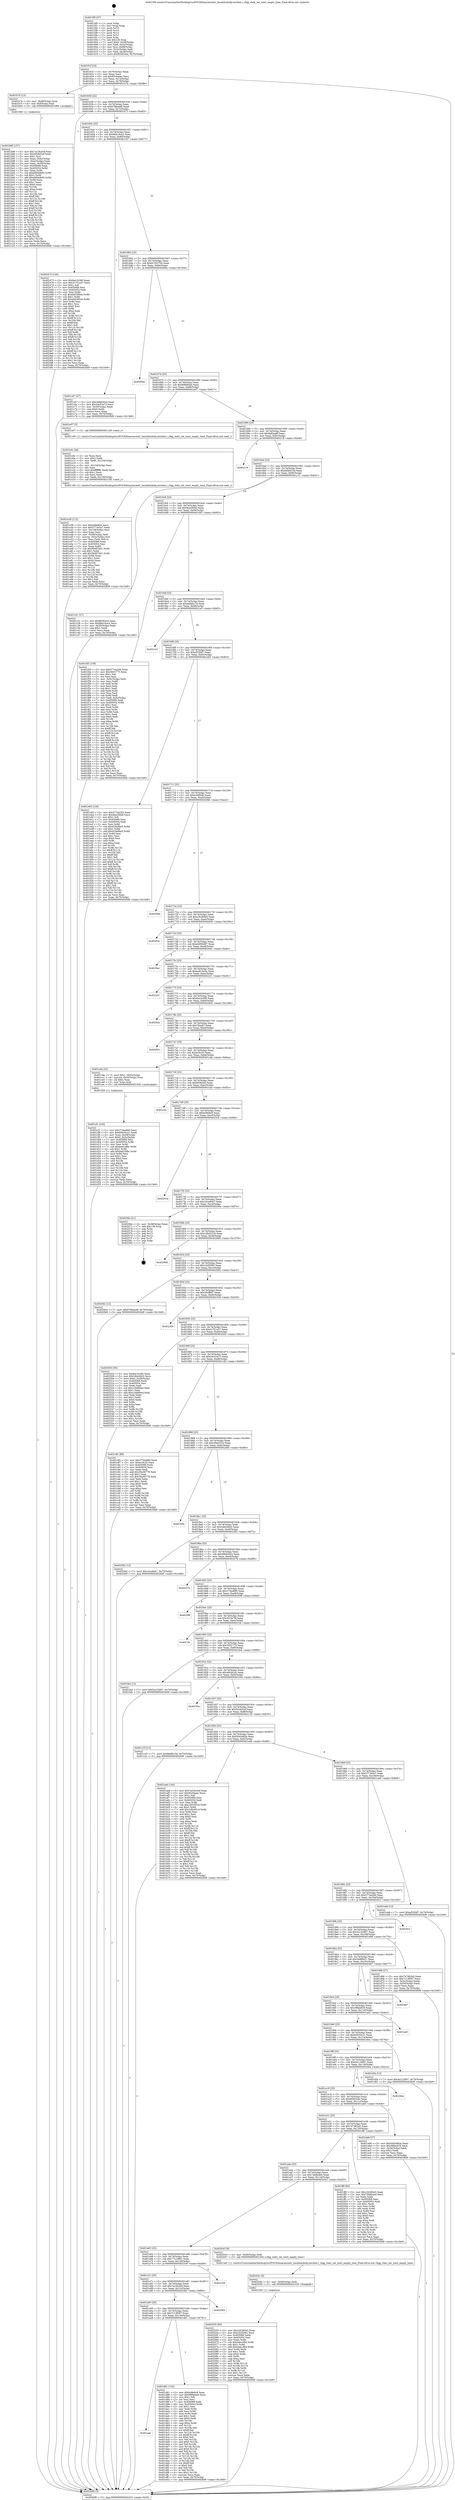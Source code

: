 digraph "0x4015f0" {
  label = "0x4015f0 (/mnt/c/Users/mathe/Desktop/tcc/POCII/binaries/extr_linuxblockcfq-iosched.c_cfqg_stats_set_start_empty_time_Final-ollvm.out::main(0))"
  labelloc = "t"
  node[shape=record]

  Entry [label="",width=0.3,height=0.3,shape=circle,fillcolor=black,style=filled]
  "0x40161f" [label="{
     0x40161f [23]\l
     | [instrs]\l
     &nbsp;&nbsp;0x40161f \<+3\>: mov -0x70(%rbp),%eax\l
     &nbsp;&nbsp;0x401622 \<+2\>: mov %eax,%ecx\l
     &nbsp;&nbsp;0x401624 \<+6\>: sub $0x83c0aeac,%ecx\l
     &nbsp;&nbsp;0x40162a \<+3\>: mov %eax,-0x74(%rbp)\l
     &nbsp;&nbsp;0x40162d \<+3\>: mov %ecx,-0x78(%rbp)\l
     &nbsp;&nbsp;0x401630 \<+6\>: je 0000000000401b7b \<main+0x58b\>\l
  }"]
  "0x401b7b" [label="{
     0x401b7b [13]\l
     | [instrs]\l
     &nbsp;&nbsp;0x401b7b \<+4\>: mov -0x48(%rbp),%rax\l
     &nbsp;&nbsp;0x401b7f \<+4\>: mov 0x8(%rax),%rdi\l
     &nbsp;&nbsp;0x401b83 \<+5\>: call 0000000000401060 \<atoi@plt\>\l
     | [calls]\l
     &nbsp;&nbsp;0x401060 \{1\} (unknown)\l
  }"]
  "0x401636" [label="{
     0x401636 [22]\l
     | [instrs]\l
     &nbsp;&nbsp;0x401636 \<+5\>: jmp 000000000040163b \<main+0x4b\>\l
     &nbsp;&nbsp;0x40163b \<+3\>: mov -0x74(%rbp),%eax\l
     &nbsp;&nbsp;0x40163e \<+5\>: sub $0x8786eed8,%eax\l
     &nbsp;&nbsp;0x401643 \<+3\>: mov %eax,-0x7c(%rbp)\l
     &nbsp;&nbsp;0x401646 \<+6\>: je 0000000000402473 \<main+0xe83\>\l
  }"]
  Exit [label="",width=0.3,height=0.3,shape=circle,fillcolor=black,style=filled,peripheries=2]
  "0x402473" [label="{
     0x402473 [144]\l
     | [instrs]\l
     &nbsp;&nbsp;0x402473 \<+5\>: mov $0xfae1b390,%eax\l
     &nbsp;&nbsp;0x402478 \<+5\>: mov $0x2c751a37,%ecx\l
     &nbsp;&nbsp;0x40247d \<+2\>: mov $0x1,%dl\l
     &nbsp;&nbsp;0x40247f \<+7\>: mov 0x405068,%esi\l
     &nbsp;&nbsp;0x402486 \<+7\>: mov 0x405054,%edi\l
     &nbsp;&nbsp;0x40248d \<+3\>: mov %esi,%r8d\l
     &nbsp;&nbsp;0x402490 \<+7\>: sub $0xd45360ce,%r8d\l
     &nbsp;&nbsp;0x402497 \<+4\>: sub $0x1,%r8d\l
     &nbsp;&nbsp;0x40249b \<+7\>: add $0xd45360ce,%r8d\l
     &nbsp;&nbsp;0x4024a2 \<+4\>: imul %r8d,%esi\l
     &nbsp;&nbsp;0x4024a6 \<+3\>: and $0x1,%esi\l
     &nbsp;&nbsp;0x4024a9 \<+3\>: cmp $0x0,%esi\l
     &nbsp;&nbsp;0x4024ac \<+4\>: sete %r9b\l
     &nbsp;&nbsp;0x4024b0 \<+3\>: cmp $0xa,%edi\l
     &nbsp;&nbsp;0x4024b3 \<+4\>: setl %r10b\l
     &nbsp;&nbsp;0x4024b7 \<+3\>: mov %r9b,%r11b\l
     &nbsp;&nbsp;0x4024ba \<+4\>: xor $0xff,%r11b\l
     &nbsp;&nbsp;0x4024be \<+3\>: mov %r10b,%bl\l
     &nbsp;&nbsp;0x4024c1 \<+3\>: xor $0xff,%bl\l
     &nbsp;&nbsp;0x4024c4 \<+3\>: xor $0x1,%dl\l
     &nbsp;&nbsp;0x4024c7 \<+3\>: mov %r11b,%r14b\l
     &nbsp;&nbsp;0x4024ca \<+4\>: and $0xff,%r14b\l
     &nbsp;&nbsp;0x4024ce \<+3\>: and %dl,%r9b\l
     &nbsp;&nbsp;0x4024d1 \<+3\>: mov %bl,%r15b\l
     &nbsp;&nbsp;0x4024d4 \<+4\>: and $0xff,%r15b\l
     &nbsp;&nbsp;0x4024d8 \<+3\>: and %dl,%r10b\l
     &nbsp;&nbsp;0x4024db \<+3\>: or %r9b,%r14b\l
     &nbsp;&nbsp;0x4024de \<+3\>: or %r10b,%r15b\l
     &nbsp;&nbsp;0x4024e1 \<+3\>: xor %r15b,%r14b\l
     &nbsp;&nbsp;0x4024e4 \<+3\>: or %bl,%r11b\l
     &nbsp;&nbsp;0x4024e7 \<+4\>: xor $0xff,%r11b\l
     &nbsp;&nbsp;0x4024eb \<+3\>: or $0x1,%dl\l
     &nbsp;&nbsp;0x4024ee \<+3\>: and %dl,%r11b\l
     &nbsp;&nbsp;0x4024f1 \<+3\>: or %r11b,%r14b\l
     &nbsp;&nbsp;0x4024f4 \<+4\>: test $0x1,%r14b\l
     &nbsp;&nbsp;0x4024f8 \<+3\>: cmovne %ecx,%eax\l
     &nbsp;&nbsp;0x4024fb \<+3\>: mov %eax,-0x70(%rbp)\l
     &nbsp;&nbsp;0x4024fe \<+5\>: jmp 00000000004026d9 \<main+0x10e9\>\l
  }"]
  "0x40164c" [label="{
     0x40164c [22]\l
     | [instrs]\l
     &nbsp;&nbsp;0x40164c \<+5\>: jmp 0000000000401651 \<main+0x61\>\l
     &nbsp;&nbsp;0x401651 \<+3\>: mov -0x74(%rbp),%eax\l
     &nbsp;&nbsp;0x401654 \<+5\>: sub $0x8bb16ca3,%eax\l
     &nbsp;&nbsp;0x401659 \<+3\>: mov %eax,-0x80(%rbp)\l
     &nbsp;&nbsp;0x40165c \<+6\>: je 0000000000401c67 \<main+0x677\>\l
  }"]
  "0x402055" [label="{
     0x402055 [93]\l
     | [instrs]\l
     &nbsp;&nbsp;0x402055 \<+5\>: mov $0xc2b360e5,%eax\l
     &nbsp;&nbsp;0x40205a \<+5\>: mov $0x1dcf2062,%ecx\l
     &nbsp;&nbsp;0x40205f \<+7\>: mov 0x405068,%edx\l
     &nbsp;&nbsp;0x402066 \<+7\>: mov 0x405054,%esi\l
     &nbsp;&nbsp;0x40206d \<+3\>: mov %edx,%r8d\l
     &nbsp;&nbsp;0x402070 \<+7\>: sub $0xb4eccf6d,%r8d\l
     &nbsp;&nbsp;0x402077 \<+4\>: sub $0x1,%r8d\l
     &nbsp;&nbsp;0x40207b \<+7\>: add $0xb4eccf6d,%r8d\l
     &nbsp;&nbsp;0x402082 \<+4\>: imul %r8d,%edx\l
     &nbsp;&nbsp;0x402086 \<+3\>: and $0x1,%edx\l
     &nbsp;&nbsp;0x402089 \<+3\>: cmp $0x0,%edx\l
     &nbsp;&nbsp;0x40208c \<+4\>: sete %r9b\l
     &nbsp;&nbsp;0x402090 \<+3\>: cmp $0xa,%esi\l
     &nbsp;&nbsp;0x402093 \<+4\>: setl %r10b\l
     &nbsp;&nbsp;0x402097 \<+3\>: mov %r9b,%r11b\l
     &nbsp;&nbsp;0x40209a \<+3\>: and %r10b,%r11b\l
     &nbsp;&nbsp;0x40209d \<+3\>: xor %r10b,%r9b\l
     &nbsp;&nbsp;0x4020a0 \<+3\>: or %r9b,%r11b\l
     &nbsp;&nbsp;0x4020a3 \<+4\>: test $0x1,%r11b\l
     &nbsp;&nbsp;0x4020a7 \<+3\>: cmovne %ecx,%eax\l
     &nbsp;&nbsp;0x4020aa \<+3\>: mov %eax,-0x70(%rbp)\l
     &nbsp;&nbsp;0x4020ad \<+5\>: jmp 00000000004026d9 \<main+0x10e9\>\l
  }"]
  "0x401c67" [label="{
     0x401c67 [27]\l
     | [instrs]\l
     &nbsp;&nbsp;0x401c67 \<+5\>: mov $0x368d3024,%eax\l
     &nbsp;&nbsp;0x401c6c \<+5\>: mov $0x2dc53a73,%ecx\l
     &nbsp;&nbsp;0x401c71 \<+3\>: mov -0x30(%rbp),%edx\l
     &nbsp;&nbsp;0x401c74 \<+3\>: cmp $0x0,%edx\l
     &nbsp;&nbsp;0x401c77 \<+3\>: cmove %ecx,%eax\l
     &nbsp;&nbsp;0x401c7a \<+3\>: mov %eax,-0x70(%rbp)\l
     &nbsp;&nbsp;0x401c7d \<+5\>: jmp 00000000004026d9 \<main+0x10e9\>\l
  }"]
  "0x401662" [label="{
     0x401662 [25]\l
     | [instrs]\l
     &nbsp;&nbsp;0x401662 \<+5\>: jmp 0000000000401667 \<main+0x77\>\l
     &nbsp;&nbsp;0x401667 \<+3\>: mov -0x74(%rbp),%eax\l
     &nbsp;&nbsp;0x40166a \<+5\>: sub $0x9135375d,%eax\l
     &nbsp;&nbsp;0x40166f \<+6\>: mov %eax,-0x84(%rbp)\l
     &nbsp;&nbsp;0x401675 \<+6\>: je 00000000004026ba \<main+0x10ca\>\l
  }"]
  "0x40204c" [label="{
     0x40204c [9]\l
     | [instrs]\l
     &nbsp;&nbsp;0x40204c \<+4\>: mov -0x58(%rbp),%rdi\l
     &nbsp;&nbsp;0x402050 \<+5\>: call 0000000000401030 \<free@plt\>\l
     | [calls]\l
     &nbsp;&nbsp;0x401030 \{1\} (unknown)\l
  }"]
  "0x4026ba" [label="{
     0x4026ba\l
  }", style=dashed]
  "0x40167b" [label="{
     0x40167b [25]\l
     | [instrs]\l
     &nbsp;&nbsp;0x40167b \<+5\>: jmp 0000000000401680 \<main+0x90\>\l
     &nbsp;&nbsp;0x401680 \<+3\>: mov -0x74(%rbp),%eax\l
     &nbsp;&nbsp;0x401683 \<+5\>: sub $0x99fb84a0,%eax\l
     &nbsp;&nbsp;0x401688 \<+6\>: mov %eax,-0x88(%rbp)\l
     &nbsp;&nbsp;0x40168e \<+6\>: je 0000000000401e07 \<main+0x817\>\l
  }"]
  "0x401e38" [label="{
     0x401e38 [113]\l
     | [instrs]\l
     &nbsp;&nbsp;0x401e38 \<+5\>: mov $0xb48e9c9,%ecx\l
     &nbsp;&nbsp;0x401e3d \<+5\>: mov $0x5773e5a7,%edx\l
     &nbsp;&nbsp;0x401e42 \<+6\>: mov -0x138(%rbp),%esi\l
     &nbsp;&nbsp;0x401e48 \<+3\>: imul %eax,%esi\l
     &nbsp;&nbsp;0x401e4b \<+4\>: mov -0x58(%rbp),%rdi\l
     &nbsp;&nbsp;0x401e4f \<+4\>: movslq -0x5c(%rbp),%r8\l
     &nbsp;&nbsp;0x401e53 \<+4\>: mov %esi,(%rdi,%r8,4)\l
     &nbsp;&nbsp;0x401e57 \<+7\>: mov 0x405068,%eax\l
     &nbsp;&nbsp;0x401e5e \<+7\>: mov 0x405054,%esi\l
     &nbsp;&nbsp;0x401e65 \<+3\>: mov %eax,%r9d\l
     &nbsp;&nbsp;0x401e68 \<+7\>: sub $0x58497401,%r9d\l
     &nbsp;&nbsp;0x401e6f \<+4\>: sub $0x1,%r9d\l
     &nbsp;&nbsp;0x401e73 \<+7\>: add $0x58497401,%r9d\l
     &nbsp;&nbsp;0x401e7a \<+4\>: imul %r9d,%eax\l
     &nbsp;&nbsp;0x401e7e \<+3\>: and $0x1,%eax\l
     &nbsp;&nbsp;0x401e81 \<+3\>: cmp $0x0,%eax\l
     &nbsp;&nbsp;0x401e84 \<+4\>: sete %r10b\l
     &nbsp;&nbsp;0x401e88 \<+3\>: cmp $0xa,%esi\l
     &nbsp;&nbsp;0x401e8b \<+4\>: setl %r11b\l
     &nbsp;&nbsp;0x401e8f \<+3\>: mov %r10b,%bl\l
     &nbsp;&nbsp;0x401e92 \<+3\>: and %r11b,%bl\l
     &nbsp;&nbsp;0x401e95 \<+3\>: xor %r11b,%r10b\l
     &nbsp;&nbsp;0x401e98 \<+3\>: or %r10b,%bl\l
     &nbsp;&nbsp;0x401e9b \<+3\>: test $0x1,%bl\l
     &nbsp;&nbsp;0x401e9e \<+3\>: cmovne %edx,%ecx\l
     &nbsp;&nbsp;0x401ea1 \<+3\>: mov %ecx,-0x70(%rbp)\l
     &nbsp;&nbsp;0x401ea4 \<+5\>: jmp 00000000004026d9 \<main+0x10e9\>\l
  }"]
  "0x401e07" [label="{
     0x401e07 [5]\l
     | [instrs]\l
     &nbsp;&nbsp;0x401e07 \<+5\>: call 0000000000401160 \<next_i\>\l
     | [calls]\l
     &nbsp;&nbsp;0x401160 \{1\} (/mnt/c/Users/mathe/Desktop/tcc/POCII/binaries/extr_linuxblockcfq-iosched.c_cfqg_stats_set_start_empty_time_Final-ollvm.out::next_i)\l
  }"]
  "0x401694" [label="{
     0x401694 [25]\l
     | [instrs]\l
     &nbsp;&nbsp;0x401694 \<+5\>: jmp 0000000000401699 \<main+0xa9\>\l
     &nbsp;&nbsp;0x401699 \<+3\>: mov -0x74(%rbp),%eax\l
     &nbsp;&nbsp;0x40169c \<+5\>: sub $0x9af0aa8f,%eax\l
     &nbsp;&nbsp;0x4016a1 \<+6\>: mov %eax,-0x8c(%rbp)\l
     &nbsp;&nbsp;0x4016a7 \<+6\>: je 000000000040213f \<main+0xb4f\>\l
  }"]
  "0x401e0c" [label="{
     0x401e0c [44]\l
     | [instrs]\l
     &nbsp;&nbsp;0x401e0c \<+2\>: xor %ecx,%ecx\l
     &nbsp;&nbsp;0x401e0e \<+5\>: mov $0x2,%edx\l
     &nbsp;&nbsp;0x401e13 \<+6\>: mov %edx,-0x134(%rbp)\l
     &nbsp;&nbsp;0x401e19 \<+1\>: cltd\l
     &nbsp;&nbsp;0x401e1a \<+6\>: mov -0x134(%rbp),%esi\l
     &nbsp;&nbsp;0x401e20 \<+2\>: idiv %esi\l
     &nbsp;&nbsp;0x401e22 \<+6\>: imul $0xfffffffe,%edx,%edx\l
     &nbsp;&nbsp;0x401e28 \<+3\>: sub $0x1,%ecx\l
     &nbsp;&nbsp;0x401e2b \<+2\>: sub %ecx,%edx\l
     &nbsp;&nbsp;0x401e2d \<+6\>: mov %edx,-0x138(%rbp)\l
     &nbsp;&nbsp;0x401e33 \<+5\>: call 0000000000401160 \<next_i\>\l
     | [calls]\l
     &nbsp;&nbsp;0x401160 \{1\} (/mnt/c/Users/mathe/Desktop/tcc/POCII/binaries/extr_linuxblockcfq-iosched.c_cfqg_stats_set_start_empty_time_Final-ollvm.out::next_i)\l
  }"]
  "0x40213f" [label="{
     0x40213f\l
  }", style=dashed]
  "0x4016ad" [label="{
     0x4016ad [25]\l
     | [instrs]\l
     &nbsp;&nbsp;0x4016ad \<+5\>: jmp 00000000004016b2 \<main+0xc2\>\l
     &nbsp;&nbsp;0x4016b2 \<+3\>: mov -0x74(%rbp),%eax\l
     &nbsp;&nbsp;0x4016b5 \<+5\>: sub $0x9d4f410d,%eax\l
     &nbsp;&nbsp;0x4016ba \<+6\>: mov %eax,-0x90(%rbp)\l
     &nbsp;&nbsp;0x4016c0 \<+6\>: je 0000000000401c31 \<main+0x641\>\l
  }"]
  "0x401aae" [label="{
     0x401aae\l
  }", style=dashed]
  "0x401c31" [label="{
     0x401c31 [27]\l
     | [instrs]\l
     &nbsp;&nbsp;0x401c31 \<+5\>: mov $0x80363cb,%eax\l
     &nbsp;&nbsp;0x401c36 \<+5\>: mov $0x8bb16ca3,%ecx\l
     &nbsp;&nbsp;0x401c3b \<+3\>: mov -0x30(%rbp),%edx\l
     &nbsp;&nbsp;0x401c3e \<+3\>: cmp $0x1,%edx\l
     &nbsp;&nbsp;0x401c41 \<+3\>: cmovl %ecx,%eax\l
     &nbsp;&nbsp;0x401c44 \<+3\>: mov %eax,-0x70(%rbp)\l
     &nbsp;&nbsp;0x401c47 \<+5\>: jmp 00000000004026d9 \<main+0x10e9\>\l
  }"]
  "0x4016c6" [label="{
     0x4016c6 [25]\l
     | [instrs]\l
     &nbsp;&nbsp;0x4016c6 \<+5\>: jmp 00000000004016cb \<main+0xdb\>\l
     &nbsp;&nbsp;0x4016cb \<+3\>: mov -0x74(%rbp),%eax\l
     &nbsp;&nbsp;0x4016ce \<+5\>: sub $0x9eac00dd,%eax\l
     &nbsp;&nbsp;0x4016d3 \<+6\>: mov %eax,-0x94(%rbp)\l
     &nbsp;&nbsp;0x4016d9 \<+6\>: je 0000000000401f45 \<main+0x955\>\l
  }"]
  "0x401d81" [label="{
     0x401d81 [134]\l
     | [instrs]\l
     &nbsp;&nbsp;0x401d81 \<+5\>: mov $0xb48e9c9,%eax\l
     &nbsp;&nbsp;0x401d86 \<+5\>: mov $0x99fb84a0,%ecx\l
     &nbsp;&nbsp;0x401d8b \<+2\>: mov $0x1,%dl\l
     &nbsp;&nbsp;0x401d8d \<+2\>: xor %esi,%esi\l
     &nbsp;&nbsp;0x401d8f \<+7\>: mov 0x405068,%edi\l
     &nbsp;&nbsp;0x401d96 \<+8\>: mov 0x405054,%r8d\l
     &nbsp;&nbsp;0x401d9e \<+3\>: sub $0x1,%esi\l
     &nbsp;&nbsp;0x401da1 \<+3\>: mov %edi,%r9d\l
     &nbsp;&nbsp;0x401da4 \<+3\>: add %esi,%r9d\l
     &nbsp;&nbsp;0x401da7 \<+4\>: imul %r9d,%edi\l
     &nbsp;&nbsp;0x401dab \<+3\>: and $0x1,%edi\l
     &nbsp;&nbsp;0x401dae \<+3\>: cmp $0x0,%edi\l
     &nbsp;&nbsp;0x401db1 \<+4\>: sete %r10b\l
     &nbsp;&nbsp;0x401db5 \<+4\>: cmp $0xa,%r8d\l
     &nbsp;&nbsp;0x401db9 \<+4\>: setl %r11b\l
     &nbsp;&nbsp;0x401dbd \<+3\>: mov %r10b,%bl\l
     &nbsp;&nbsp;0x401dc0 \<+3\>: xor $0xff,%bl\l
     &nbsp;&nbsp;0x401dc3 \<+3\>: mov %r11b,%r14b\l
     &nbsp;&nbsp;0x401dc6 \<+4\>: xor $0xff,%r14b\l
     &nbsp;&nbsp;0x401dca \<+3\>: xor $0x0,%dl\l
     &nbsp;&nbsp;0x401dcd \<+3\>: mov %bl,%r15b\l
     &nbsp;&nbsp;0x401dd0 \<+4\>: and $0x0,%r15b\l
     &nbsp;&nbsp;0x401dd4 \<+3\>: and %dl,%r10b\l
     &nbsp;&nbsp;0x401dd7 \<+3\>: mov %r14b,%r12b\l
     &nbsp;&nbsp;0x401dda \<+4\>: and $0x0,%r12b\l
     &nbsp;&nbsp;0x401dde \<+3\>: and %dl,%r11b\l
     &nbsp;&nbsp;0x401de1 \<+3\>: or %r10b,%r15b\l
     &nbsp;&nbsp;0x401de4 \<+3\>: or %r11b,%r12b\l
     &nbsp;&nbsp;0x401de7 \<+3\>: xor %r12b,%r15b\l
     &nbsp;&nbsp;0x401dea \<+3\>: or %r14b,%bl\l
     &nbsp;&nbsp;0x401ded \<+3\>: xor $0xff,%bl\l
     &nbsp;&nbsp;0x401df0 \<+3\>: or $0x0,%dl\l
     &nbsp;&nbsp;0x401df3 \<+2\>: and %dl,%bl\l
     &nbsp;&nbsp;0x401df5 \<+3\>: or %bl,%r15b\l
     &nbsp;&nbsp;0x401df8 \<+4\>: test $0x1,%r15b\l
     &nbsp;&nbsp;0x401dfc \<+3\>: cmovne %ecx,%eax\l
     &nbsp;&nbsp;0x401dff \<+3\>: mov %eax,-0x70(%rbp)\l
     &nbsp;&nbsp;0x401e02 \<+5\>: jmp 00000000004026d9 \<main+0x10e9\>\l
  }"]
  "0x401f45" [label="{
     0x401f45 [159]\l
     | [instrs]\l
     &nbsp;&nbsp;0x401f45 \<+5\>: mov $0x577ea2d4,%eax\l
     &nbsp;&nbsp;0x401f4a \<+5\>: mov $0x3f2f1775,%ecx\l
     &nbsp;&nbsp;0x401f4f \<+2\>: mov $0x1,%dl\l
     &nbsp;&nbsp;0x401f51 \<+2\>: xor %esi,%esi\l
     &nbsp;&nbsp;0x401f53 \<+3\>: mov -0x5c(%rbp),%edi\l
     &nbsp;&nbsp;0x401f56 \<+3\>: mov %esi,%r8d\l
     &nbsp;&nbsp;0x401f59 \<+3\>: sub %edi,%r8d\l
     &nbsp;&nbsp;0x401f5c \<+2\>: mov %esi,%edi\l
     &nbsp;&nbsp;0x401f5e \<+3\>: sub $0x1,%edi\l
     &nbsp;&nbsp;0x401f61 \<+3\>: add %edi,%r8d\l
     &nbsp;&nbsp;0x401f64 \<+2\>: mov %esi,%edi\l
     &nbsp;&nbsp;0x401f66 \<+3\>: sub %r8d,%edi\l
     &nbsp;&nbsp;0x401f69 \<+3\>: mov %edi,-0x5c(%rbp)\l
     &nbsp;&nbsp;0x401f6c \<+7\>: mov 0x405068,%edi\l
     &nbsp;&nbsp;0x401f73 \<+8\>: mov 0x405054,%r8d\l
     &nbsp;&nbsp;0x401f7b \<+3\>: sub $0x1,%esi\l
     &nbsp;&nbsp;0x401f7e \<+3\>: mov %edi,%r9d\l
     &nbsp;&nbsp;0x401f81 \<+3\>: add %esi,%r9d\l
     &nbsp;&nbsp;0x401f84 \<+4\>: imul %r9d,%edi\l
     &nbsp;&nbsp;0x401f88 \<+3\>: and $0x1,%edi\l
     &nbsp;&nbsp;0x401f8b \<+3\>: cmp $0x0,%edi\l
     &nbsp;&nbsp;0x401f8e \<+4\>: sete %r10b\l
     &nbsp;&nbsp;0x401f92 \<+4\>: cmp $0xa,%r8d\l
     &nbsp;&nbsp;0x401f96 \<+4\>: setl %r11b\l
     &nbsp;&nbsp;0x401f9a \<+3\>: mov %r10b,%bl\l
     &nbsp;&nbsp;0x401f9d \<+3\>: xor $0xff,%bl\l
     &nbsp;&nbsp;0x401fa0 \<+3\>: mov %r11b,%r14b\l
     &nbsp;&nbsp;0x401fa3 \<+4\>: xor $0xff,%r14b\l
     &nbsp;&nbsp;0x401fa7 \<+3\>: xor $0x1,%dl\l
     &nbsp;&nbsp;0x401faa \<+3\>: mov %bl,%r15b\l
     &nbsp;&nbsp;0x401fad \<+4\>: and $0xff,%r15b\l
     &nbsp;&nbsp;0x401fb1 \<+3\>: and %dl,%r10b\l
     &nbsp;&nbsp;0x401fb4 \<+3\>: mov %r14b,%r12b\l
     &nbsp;&nbsp;0x401fb7 \<+4\>: and $0xff,%r12b\l
     &nbsp;&nbsp;0x401fbb \<+3\>: and %dl,%r11b\l
     &nbsp;&nbsp;0x401fbe \<+3\>: or %r10b,%r15b\l
     &nbsp;&nbsp;0x401fc1 \<+3\>: or %r11b,%r12b\l
     &nbsp;&nbsp;0x401fc4 \<+3\>: xor %r12b,%r15b\l
     &nbsp;&nbsp;0x401fc7 \<+3\>: or %r14b,%bl\l
     &nbsp;&nbsp;0x401fca \<+3\>: xor $0xff,%bl\l
     &nbsp;&nbsp;0x401fcd \<+3\>: or $0x1,%dl\l
     &nbsp;&nbsp;0x401fd0 \<+2\>: and %dl,%bl\l
     &nbsp;&nbsp;0x401fd2 \<+3\>: or %bl,%r15b\l
     &nbsp;&nbsp;0x401fd5 \<+4\>: test $0x1,%r15b\l
     &nbsp;&nbsp;0x401fd9 \<+3\>: cmovne %ecx,%eax\l
     &nbsp;&nbsp;0x401fdc \<+3\>: mov %eax,-0x70(%rbp)\l
     &nbsp;&nbsp;0x401fdf \<+5\>: jmp 00000000004026d9 \<main+0x10e9\>\l
  }"]
  "0x4016df" [label="{
     0x4016df [25]\l
     | [instrs]\l
     &nbsp;&nbsp;0x4016df \<+5\>: jmp 00000000004016e4 \<main+0xf4\>\l
     &nbsp;&nbsp;0x4016e4 \<+3\>: mov -0x74(%rbp),%eax\l
     &nbsp;&nbsp;0x4016e7 \<+5\>: sub $0xaebbbc70,%eax\l
     &nbsp;&nbsp;0x4016ec \<+6\>: mov %eax,-0x98(%rbp)\l
     &nbsp;&nbsp;0x4016f2 \<+6\>: je 00000000004021e3 \<main+0xbf3\>\l
  }"]
  "0x401a95" [label="{
     0x401a95 [25]\l
     | [instrs]\l
     &nbsp;&nbsp;0x401a95 \<+5\>: jmp 0000000000401a9a \<main+0x4aa\>\l
     &nbsp;&nbsp;0x401a9a \<+3\>: mov -0x74(%rbp),%eax\l
     &nbsp;&nbsp;0x401a9d \<+5\>: sub $0x7c13f567,%eax\l
     &nbsp;&nbsp;0x401aa2 \<+6\>: mov %eax,-0x130(%rbp)\l
     &nbsp;&nbsp;0x401aa8 \<+6\>: je 0000000000401d81 \<main+0x791\>\l
  }"]
  "0x4021e3" [label="{
     0x4021e3\l
  }", style=dashed]
  "0x4016f8" [label="{
     0x4016f8 [25]\l
     | [instrs]\l
     &nbsp;&nbsp;0x4016f8 \<+5\>: jmp 00000000004016fd \<main+0x10d\>\l
     &nbsp;&nbsp;0x4016fd \<+3\>: mov -0x74(%rbp),%eax\l
     &nbsp;&nbsp;0x401700 \<+5\>: sub $0xaf35f4f7,%eax\l
     &nbsp;&nbsp;0x401705 \<+6\>: mov %eax,-0x9c(%rbp)\l
     &nbsp;&nbsp;0x40170b \<+6\>: je 0000000000401eb5 \<main+0x8c5\>\l
  }"]
  "0x402583" [label="{
     0x402583\l
  }", style=dashed]
  "0x401eb5" [label="{
     0x401eb5 [144]\l
     | [instrs]\l
     &nbsp;&nbsp;0x401eb5 \<+5\>: mov $0x577ea2d4,%eax\l
     &nbsp;&nbsp;0x401eba \<+5\>: mov $0x9eac00dd,%ecx\l
     &nbsp;&nbsp;0x401ebf \<+2\>: mov $0x1,%dl\l
     &nbsp;&nbsp;0x401ec1 \<+7\>: mov 0x405068,%esi\l
     &nbsp;&nbsp;0x401ec8 \<+7\>: mov 0x405054,%edi\l
     &nbsp;&nbsp;0x401ecf \<+3\>: mov %esi,%r8d\l
     &nbsp;&nbsp;0x401ed2 \<+7\>: sub $0x418e9be5,%r8d\l
     &nbsp;&nbsp;0x401ed9 \<+4\>: sub $0x1,%r8d\l
     &nbsp;&nbsp;0x401edd \<+7\>: add $0x418e9be5,%r8d\l
     &nbsp;&nbsp;0x401ee4 \<+4\>: imul %r8d,%esi\l
     &nbsp;&nbsp;0x401ee8 \<+3\>: and $0x1,%esi\l
     &nbsp;&nbsp;0x401eeb \<+3\>: cmp $0x0,%esi\l
     &nbsp;&nbsp;0x401eee \<+4\>: sete %r9b\l
     &nbsp;&nbsp;0x401ef2 \<+3\>: cmp $0xa,%edi\l
     &nbsp;&nbsp;0x401ef5 \<+4\>: setl %r10b\l
     &nbsp;&nbsp;0x401ef9 \<+3\>: mov %r9b,%r11b\l
     &nbsp;&nbsp;0x401efc \<+4\>: xor $0xff,%r11b\l
     &nbsp;&nbsp;0x401f00 \<+3\>: mov %r10b,%bl\l
     &nbsp;&nbsp;0x401f03 \<+3\>: xor $0xff,%bl\l
     &nbsp;&nbsp;0x401f06 \<+3\>: xor $0x1,%dl\l
     &nbsp;&nbsp;0x401f09 \<+3\>: mov %r11b,%r14b\l
     &nbsp;&nbsp;0x401f0c \<+4\>: and $0xff,%r14b\l
     &nbsp;&nbsp;0x401f10 \<+3\>: and %dl,%r9b\l
     &nbsp;&nbsp;0x401f13 \<+3\>: mov %bl,%r15b\l
     &nbsp;&nbsp;0x401f16 \<+4\>: and $0xff,%r15b\l
     &nbsp;&nbsp;0x401f1a \<+3\>: and %dl,%r10b\l
     &nbsp;&nbsp;0x401f1d \<+3\>: or %r9b,%r14b\l
     &nbsp;&nbsp;0x401f20 \<+3\>: or %r10b,%r15b\l
     &nbsp;&nbsp;0x401f23 \<+3\>: xor %r15b,%r14b\l
     &nbsp;&nbsp;0x401f26 \<+3\>: or %bl,%r11b\l
     &nbsp;&nbsp;0x401f29 \<+4\>: xor $0xff,%r11b\l
     &nbsp;&nbsp;0x401f2d \<+3\>: or $0x1,%dl\l
     &nbsp;&nbsp;0x401f30 \<+3\>: and %dl,%r11b\l
     &nbsp;&nbsp;0x401f33 \<+3\>: or %r11b,%r14b\l
     &nbsp;&nbsp;0x401f36 \<+4\>: test $0x1,%r14b\l
     &nbsp;&nbsp;0x401f3a \<+3\>: cmovne %ecx,%eax\l
     &nbsp;&nbsp;0x401f3d \<+3\>: mov %eax,-0x70(%rbp)\l
     &nbsp;&nbsp;0x401f40 \<+5\>: jmp 00000000004026d9 \<main+0x10e9\>\l
  }"]
  "0x401711" [label="{
     0x401711 [25]\l
     | [instrs]\l
     &nbsp;&nbsp;0x401711 \<+5\>: jmp 0000000000401716 \<main+0x126\>\l
     &nbsp;&nbsp;0x401716 \<+3\>: mov -0x74(%rbp),%eax\l
     &nbsp;&nbsp;0x401719 \<+5\>: sub $0xbcfdf546,%eax\l
     &nbsp;&nbsp;0x40171e \<+6\>: mov %eax,-0xa0(%rbp)\l
     &nbsp;&nbsp;0x401724 \<+6\>: je 00000000004020be \<main+0xace\>\l
  }"]
  "0x401a7c" [label="{
     0x401a7c [25]\l
     | [instrs]\l
     &nbsp;&nbsp;0x401a7c \<+5\>: jmp 0000000000401a81 \<main+0x491\>\l
     &nbsp;&nbsp;0x401a81 \<+3\>: mov -0x74(%rbp),%eax\l
     &nbsp;&nbsp;0x401a84 \<+5\>: sub $0x7a23b20d,%eax\l
     &nbsp;&nbsp;0x401a89 \<+6\>: mov %eax,-0x12c(%rbp)\l
     &nbsp;&nbsp;0x401a8f \<+6\>: je 0000000000402583 \<main+0xf93\>\l
  }"]
  "0x4020be" [label="{
     0x4020be\l
  }", style=dashed]
  "0x40172a" [label="{
     0x40172a [25]\l
     | [instrs]\l
     &nbsp;&nbsp;0x40172a \<+5\>: jmp 000000000040172f \<main+0x13f\>\l
     &nbsp;&nbsp;0x40172f \<+3\>: mov -0x74(%rbp),%eax\l
     &nbsp;&nbsp;0x401732 \<+5\>: sub $0xc2b360e5,%eax\l
     &nbsp;&nbsp;0x401737 \<+6\>: mov %eax,-0xa4(%rbp)\l
     &nbsp;&nbsp;0x40173d \<+6\>: je 000000000040263e \<main+0x104e\>\l
  }"]
  "0x402339" [label="{
     0x402339\l
  }", style=dashed]
  "0x40263e" [label="{
     0x40263e\l
  }", style=dashed]
  "0x401743" [label="{
     0x401743 [25]\l
     | [instrs]\l
     &nbsp;&nbsp;0x401743 \<+5\>: jmp 0000000000401748 \<main+0x158\>\l
     &nbsp;&nbsp;0x401748 \<+3\>: mov -0x74(%rbp),%eax\l
     &nbsp;&nbsp;0x40174b \<+5\>: sub $0xeb094d97,%eax\l
     &nbsp;&nbsp;0x401750 \<+6\>: mov %eax,-0xa8(%rbp)\l
     &nbsp;&nbsp;0x401756 \<+6\>: je 00000000004020ec \<main+0xafc\>\l
  }"]
  "0x401a63" [label="{
     0x401a63 [25]\l
     | [instrs]\l
     &nbsp;&nbsp;0x401a63 \<+5\>: jmp 0000000000401a68 \<main+0x478\>\l
     &nbsp;&nbsp;0x401a68 \<+3\>: mov -0x74(%rbp),%eax\l
     &nbsp;&nbsp;0x401a6b \<+5\>: sub $0x771c5891,%eax\l
     &nbsp;&nbsp;0x401a70 \<+6\>: mov %eax,-0x128(%rbp)\l
     &nbsp;&nbsp;0x401a76 \<+6\>: je 0000000000402339 \<main+0xd49\>\l
  }"]
  "0x4020ec" [label="{
     0x4020ec\l
  }", style=dashed]
  "0x40175c" [label="{
     0x40175c [25]\l
     | [instrs]\l
     &nbsp;&nbsp;0x40175c \<+5\>: jmp 0000000000401761 \<main+0x171\>\l
     &nbsp;&nbsp;0x401761 \<+3\>: mov -0x74(%rbp),%eax\l
     &nbsp;&nbsp;0x401764 \<+5\>: sub $0xee814a3a,%eax\l
     &nbsp;&nbsp;0x401769 \<+6\>: mov %eax,-0xac(%rbp)\l
     &nbsp;&nbsp;0x40176f \<+6\>: je 0000000000402251 \<main+0xc61\>\l
  }"]
  "0x402043" [label="{
     0x402043 [9]\l
     | [instrs]\l
     &nbsp;&nbsp;0x402043 \<+4\>: mov -0x58(%rbp),%rdi\l
     &nbsp;&nbsp;0x402047 \<+5\>: call 00000000004015e0 \<cfqg_stats_set_start_empty_time\>\l
     | [calls]\l
     &nbsp;&nbsp;0x4015e0 \{1\} (/mnt/c/Users/mathe/Desktop/tcc/POCII/binaries/extr_linuxblockcfq-iosched.c_cfqg_stats_set_start_empty_time_Final-ollvm.out::cfqg_stats_set_start_empty_time)\l
  }"]
  "0x402251" [label="{
     0x402251\l
  }", style=dashed]
  "0x401775" [label="{
     0x401775 [25]\l
     | [instrs]\l
     &nbsp;&nbsp;0x401775 \<+5\>: jmp 000000000040177a \<main+0x18a\>\l
     &nbsp;&nbsp;0x40177a \<+3\>: mov -0x74(%rbp),%eax\l
     &nbsp;&nbsp;0x40177d \<+5\>: sub $0xfae1b390,%eax\l
     &nbsp;&nbsp;0x401782 \<+6\>: mov %eax,-0xb0(%rbp)\l
     &nbsp;&nbsp;0x401788 \<+6\>: je 00000000004026cb \<main+0x10db\>\l
  }"]
  "0x401a4a" [label="{
     0x401a4a [25]\l
     | [instrs]\l
     &nbsp;&nbsp;0x401a4a \<+5\>: jmp 0000000000401a4f \<main+0x45f\>\l
     &nbsp;&nbsp;0x401a4f \<+3\>: mov -0x74(%rbp),%eax\l
     &nbsp;&nbsp;0x401a52 \<+5\>: sub $0x74b8b4e0,%eax\l
     &nbsp;&nbsp;0x401a57 \<+6\>: mov %eax,-0x124(%rbp)\l
     &nbsp;&nbsp;0x401a5d \<+6\>: je 0000000000402043 \<main+0xa53\>\l
  }"]
  "0x4026cb" [label="{
     0x4026cb\l
  }", style=dashed]
  "0x40178e" [label="{
     0x40178e [25]\l
     | [instrs]\l
     &nbsp;&nbsp;0x40178e \<+5\>: jmp 0000000000401793 \<main+0x1a3\>\l
     &nbsp;&nbsp;0x401793 \<+3\>: mov -0x74(%rbp),%eax\l
     &nbsp;&nbsp;0x401796 \<+5\>: sub $0x78aa87,%eax\l
     &nbsp;&nbsp;0x40179b \<+6\>: mov %eax,-0xb4(%rbp)\l
     &nbsp;&nbsp;0x4017a1 \<+6\>: je 000000000040265c \<main+0x106c\>\l
  }"]
  "0x401ff0" [label="{
     0x401ff0 [83]\l
     | [instrs]\l
     &nbsp;&nbsp;0x401ff0 \<+5\>: mov $0xc2b360e5,%eax\l
     &nbsp;&nbsp;0x401ff5 \<+5\>: mov $0x74b8b4e0,%ecx\l
     &nbsp;&nbsp;0x401ffa \<+2\>: xor %edx,%edx\l
     &nbsp;&nbsp;0x401ffc \<+7\>: mov 0x405068,%esi\l
     &nbsp;&nbsp;0x402003 \<+7\>: mov 0x405054,%edi\l
     &nbsp;&nbsp;0x40200a \<+3\>: sub $0x1,%edx\l
     &nbsp;&nbsp;0x40200d \<+3\>: mov %esi,%r8d\l
     &nbsp;&nbsp;0x402010 \<+3\>: add %edx,%r8d\l
     &nbsp;&nbsp;0x402013 \<+4\>: imul %r8d,%esi\l
     &nbsp;&nbsp;0x402017 \<+3\>: and $0x1,%esi\l
     &nbsp;&nbsp;0x40201a \<+3\>: cmp $0x0,%esi\l
     &nbsp;&nbsp;0x40201d \<+4\>: sete %r9b\l
     &nbsp;&nbsp;0x402021 \<+3\>: cmp $0xa,%edi\l
     &nbsp;&nbsp;0x402024 \<+4\>: setl %r10b\l
     &nbsp;&nbsp;0x402028 \<+3\>: mov %r9b,%r11b\l
     &nbsp;&nbsp;0x40202b \<+3\>: and %r10b,%r11b\l
     &nbsp;&nbsp;0x40202e \<+3\>: xor %r10b,%r9b\l
     &nbsp;&nbsp;0x402031 \<+3\>: or %r9b,%r11b\l
     &nbsp;&nbsp;0x402034 \<+4\>: test $0x1,%r11b\l
     &nbsp;&nbsp;0x402038 \<+3\>: cmovne %ecx,%eax\l
     &nbsp;&nbsp;0x40203b \<+3\>: mov %eax,-0x70(%rbp)\l
     &nbsp;&nbsp;0x40203e \<+5\>: jmp 00000000004026d9 \<main+0x10e9\>\l
  }"]
  "0x40265c" [label="{
     0x40265c\l
  }", style=dashed]
  "0x4017a7" [label="{
     0x4017a7 [25]\l
     | [instrs]\l
     &nbsp;&nbsp;0x4017a7 \<+5\>: jmp 00000000004017ac \<main+0x1bc\>\l
     &nbsp;&nbsp;0x4017ac \<+3\>: mov -0x74(%rbp),%eax\l
     &nbsp;&nbsp;0x4017af \<+5\>: sub $0xe19c25,%eax\l
     &nbsp;&nbsp;0x4017b4 \<+6\>: mov %eax,-0xb8(%rbp)\l
     &nbsp;&nbsp;0x4017ba \<+6\>: je 0000000000401cda \<main+0x6ea\>\l
  }"]
  "0x401cf1" [label="{
     0x401cf1 [105]\l
     | [instrs]\l
     &nbsp;&nbsp;0x401cf1 \<+5\>: mov $0x373ee890,%ecx\l
     &nbsp;&nbsp;0x401cf6 \<+5\>: mov $0x60035c21,%edx\l
     &nbsp;&nbsp;0x401cfb \<+4\>: mov %rax,-0x58(%rbp)\l
     &nbsp;&nbsp;0x401cff \<+7\>: movl $0x0,-0x5c(%rbp)\l
     &nbsp;&nbsp;0x401d06 \<+7\>: mov 0x405068,%esi\l
     &nbsp;&nbsp;0x401d0d \<+8\>: mov 0x405054,%r8d\l
     &nbsp;&nbsp;0x401d15 \<+3\>: mov %esi,%r9d\l
     &nbsp;&nbsp;0x401d18 \<+7\>: sub $0xbad1bfbc,%r9d\l
     &nbsp;&nbsp;0x401d1f \<+4\>: sub $0x1,%r9d\l
     &nbsp;&nbsp;0x401d23 \<+7\>: add $0xbad1bfbc,%r9d\l
     &nbsp;&nbsp;0x401d2a \<+4\>: imul %r9d,%esi\l
     &nbsp;&nbsp;0x401d2e \<+3\>: and $0x1,%esi\l
     &nbsp;&nbsp;0x401d31 \<+3\>: cmp $0x0,%esi\l
     &nbsp;&nbsp;0x401d34 \<+4\>: sete %r10b\l
     &nbsp;&nbsp;0x401d38 \<+4\>: cmp $0xa,%r8d\l
     &nbsp;&nbsp;0x401d3c \<+4\>: setl %r11b\l
     &nbsp;&nbsp;0x401d40 \<+3\>: mov %r10b,%bl\l
     &nbsp;&nbsp;0x401d43 \<+3\>: and %r11b,%bl\l
     &nbsp;&nbsp;0x401d46 \<+3\>: xor %r11b,%r10b\l
     &nbsp;&nbsp;0x401d49 \<+3\>: or %r10b,%bl\l
     &nbsp;&nbsp;0x401d4c \<+3\>: test $0x1,%bl\l
     &nbsp;&nbsp;0x401d4f \<+3\>: cmovne %edx,%ecx\l
     &nbsp;&nbsp;0x401d52 \<+3\>: mov %ecx,-0x70(%rbp)\l
     &nbsp;&nbsp;0x401d55 \<+5\>: jmp 00000000004026d9 \<main+0x10e9\>\l
  }"]
  "0x401cda" [label="{
     0x401cda [23]\l
     | [instrs]\l
     &nbsp;&nbsp;0x401cda \<+7\>: movl $0x1,-0x50(%rbp)\l
     &nbsp;&nbsp;0x401ce1 \<+4\>: movslq -0x50(%rbp),%rax\l
     &nbsp;&nbsp;0x401ce5 \<+4\>: shl $0x2,%rax\l
     &nbsp;&nbsp;0x401ce9 \<+3\>: mov %rax,%rdi\l
     &nbsp;&nbsp;0x401cec \<+5\>: call 0000000000401050 \<malloc@plt\>\l
     | [calls]\l
     &nbsp;&nbsp;0x401050 \{1\} (unknown)\l
  }"]
  "0x4017c0" [label="{
     0x4017c0 [25]\l
     | [instrs]\l
     &nbsp;&nbsp;0x4017c0 \<+5\>: jmp 00000000004017c5 \<main+0x1d5\>\l
     &nbsp;&nbsp;0x4017c5 \<+3\>: mov -0x74(%rbp),%eax\l
     &nbsp;&nbsp;0x4017c8 \<+5\>: sub $0x80363cb,%eax\l
     &nbsp;&nbsp;0x4017cd \<+6\>: mov %eax,-0xbc(%rbp)\l
     &nbsp;&nbsp;0x4017d3 \<+6\>: je 0000000000401c4c \<main+0x65c\>\l
  }"]
  "0x401b88" [label="{
     0x401b88 [157]\l
     | [instrs]\l
     &nbsp;&nbsp;0x401b88 \<+5\>: mov $0x7a23b20d,%ecx\l
     &nbsp;&nbsp;0x401b8d \<+5\>: mov $0x50c6d1ef,%edx\l
     &nbsp;&nbsp;0x401b92 \<+3\>: mov $0x1,%sil\l
     &nbsp;&nbsp;0x401b95 \<+3\>: mov %eax,-0x4c(%rbp)\l
     &nbsp;&nbsp;0x401b98 \<+3\>: mov -0x4c(%rbp),%eax\l
     &nbsp;&nbsp;0x401b9b \<+3\>: mov %eax,-0x30(%rbp)\l
     &nbsp;&nbsp;0x401b9e \<+7\>: mov 0x405068,%eax\l
     &nbsp;&nbsp;0x401ba5 \<+8\>: mov 0x405054,%r8d\l
     &nbsp;&nbsp;0x401bad \<+3\>: mov %eax,%r9d\l
     &nbsp;&nbsp;0x401bb0 \<+7\>: sub $0xdd94db60,%r9d\l
     &nbsp;&nbsp;0x401bb7 \<+4\>: sub $0x1,%r9d\l
     &nbsp;&nbsp;0x401bbb \<+7\>: add $0xdd94db60,%r9d\l
     &nbsp;&nbsp;0x401bc2 \<+4\>: imul %r9d,%eax\l
     &nbsp;&nbsp;0x401bc6 \<+3\>: and $0x1,%eax\l
     &nbsp;&nbsp;0x401bc9 \<+3\>: cmp $0x0,%eax\l
     &nbsp;&nbsp;0x401bcc \<+4\>: sete %r10b\l
     &nbsp;&nbsp;0x401bd0 \<+4\>: cmp $0xa,%r8d\l
     &nbsp;&nbsp;0x401bd4 \<+4\>: setl %r11b\l
     &nbsp;&nbsp;0x401bd8 \<+3\>: mov %r10b,%bl\l
     &nbsp;&nbsp;0x401bdb \<+3\>: xor $0xff,%bl\l
     &nbsp;&nbsp;0x401bde \<+3\>: mov %r11b,%r14b\l
     &nbsp;&nbsp;0x401be1 \<+4\>: xor $0xff,%r14b\l
     &nbsp;&nbsp;0x401be5 \<+4\>: xor $0x1,%sil\l
     &nbsp;&nbsp;0x401be9 \<+3\>: mov %bl,%r15b\l
     &nbsp;&nbsp;0x401bec \<+4\>: and $0xff,%r15b\l
     &nbsp;&nbsp;0x401bf0 \<+3\>: and %sil,%r10b\l
     &nbsp;&nbsp;0x401bf3 \<+3\>: mov %r14b,%r12b\l
     &nbsp;&nbsp;0x401bf6 \<+4\>: and $0xff,%r12b\l
     &nbsp;&nbsp;0x401bfa \<+3\>: and %sil,%r11b\l
     &nbsp;&nbsp;0x401bfd \<+3\>: or %r10b,%r15b\l
     &nbsp;&nbsp;0x401c00 \<+3\>: or %r11b,%r12b\l
     &nbsp;&nbsp;0x401c03 \<+3\>: xor %r12b,%r15b\l
     &nbsp;&nbsp;0x401c06 \<+3\>: or %r14b,%bl\l
     &nbsp;&nbsp;0x401c09 \<+3\>: xor $0xff,%bl\l
     &nbsp;&nbsp;0x401c0c \<+4\>: or $0x1,%sil\l
     &nbsp;&nbsp;0x401c10 \<+3\>: and %sil,%bl\l
     &nbsp;&nbsp;0x401c13 \<+3\>: or %bl,%r15b\l
     &nbsp;&nbsp;0x401c16 \<+4\>: test $0x1,%r15b\l
     &nbsp;&nbsp;0x401c1a \<+3\>: cmovne %edx,%ecx\l
     &nbsp;&nbsp;0x401c1d \<+3\>: mov %ecx,-0x70(%rbp)\l
     &nbsp;&nbsp;0x401c20 \<+5\>: jmp 00000000004026d9 \<main+0x10e9\>\l
  }"]
  "0x401c4c" [label="{
     0x401c4c\l
  }", style=dashed]
  "0x4017d9" [label="{
     0x4017d9 [25]\l
     | [instrs]\l
     &nbsp;&nbsp;0x4017d9 \<+5\>: jmp 00000000004017de \<main+0x1ee\>\l
     &nbsp;&nbsp;0x4017de \<+3\>: mov -0x74(%rbp),%eax\l
     &nbsp;&nbsp;0x4017e1 \<+5\>: sub $0xb48e9c9,%eax\l
     &nbsp;&nbsp;0x4017e6 \<+6\>: mov %eax,-0xc0(%rbp)\l
     &nbsp;&nbsp;0x4017ec \<+6\>: je 00000000004025cd \<main+0xfdd\>\l
  }"]
  "0x4015f0" [label="{
     0x4015f0 [47]\l
     | [instrs]\l
     &nbsp;&nbsp;0x4015f0 \<+1\>: push %rbp\l
     &nbsp;&nbsp;0x4015f1 \<+3\>: mov %rsp,%rbp\l
     &nbsp;&nbsp;0x4015f4 \<+2\>: push %r15\l
     &nbsp;&nbsp;0x4015f6 \<+2\>: push %r14\l
     &nbsp;&nbsp;0x4015f8 \<+2\>: push %r13\l
     &nbsp;&nbsp;0x4015fa \<+2\>: push %r12\l
     &nbsp;&nbsp;0x4015fc \<+1\>: push %rbx\l
     &nbsp;&nbsp;0x4015fd \<+7\>: sub $0x128,%rsp\l
     &nbsp;&nbsp;0x401604 \<+7\>: movl $0x0,-0x38(%rbp)\l
     &nbsp;&nbsp;0x40160b \<+3\>: mov %edi,-0x3c(%rbp)\l
     &nbsp;&nbsp;0x40160e \<+4\>: mov %rsi,-0x48(%rbp)\l
     &nbsp;&nbsp;0x401612 \<+3\>: mov -0x3c(%rbp),%edi\l
     &nbsp;&nbsp;0x401615 \<+3\>: mov %edi,-0x34(%rbp)\l
     &nbsp;&nbsp;0x401618 \<+7\>: movl $0x6f28244a,-0x70(%rbp)\l
  }"]
  "0x4025cd" [label="{
     0x4025cd\l
  }", style=dashed]
  "0x4017f2" [label="{
     0x4017f2 [25]\l
     | [instrs]\l
     &nbsp;&nbsp;0x4017f2 \<+5\>: jmp 00000000004017f7 \<main+0x207\>\l
     &nbsp;&nbsp;0x4017f7 \<+3\>: mov -0x74(%rbp),%eax\l
     &nbsp;&nbsp;0x4017fa \<+5\>: sub $0x1bce80e7,%eax\l
     &nbsp;&nbsp;0x4017ff \<+6\>: mov %eax,-0xc4(%rbp)\l
     &nbsp;&nbsp;0x401805 \<+6\>: je 000000000040256e \<main+0xf7e\>\l
  }"]
  "0x4026d9" [label="{
     0x4026d9 [5]\l
     | [instrs]\l
     &nbsp;&nbsp;0x4026d9 \<+5\>: jmp 000000000040161f \<main+0x2f\>\l
  }"]
  "0x40256e" [label="{
     0x40256e [21]\l
     | [instrs]\l
     &nbsp;&nbsp;0x40256e \<+3\>: mov -0x38(%rbp),%eax\l
     &nbsp;&nbsp;0x402571 \<+7\>: add $0x128,%rsp\l
     &nbsp;&nbsp;0x402578 \<+1\>: pop %rbx\l
     &nbsp;&nbsp;0x402579 \<+2\>: pop %r12\l
     &nbsp;&nbsp;0x40257b \<+2\>: pop %r13\l
     &nbsp;&nbsp;0x40257d \<+2\>: pop %r14\l
     &nbsp;&nbsp;0x40257f \<+2\>: pop %r15\l
     &nbsp;&nbsp;0x402581 \<+1\>: pop %rbp\l
     &nbsp;&nbsp;0x402582 \<+1\>: ret\l
  }"]
  "0x40180b" [label="{
     0x40180b [25]\l
     | [instrs]\l
     &nbsp;&nbsp;0x40180b \<+5\>: jmp 0000000000401810 \<main+0x220\>\l
     &nbsp;&nbsp;0x401810 \<+3\>: mov -0x74(%rbp),%eax\l
     &nbsp;&nbsp;0x401813 \<+5\>: sub $0x1dbd2216,%eax\l
     &nbsp;&nbsp;0x401818 \<+6\>: mov %eax,-0xc8(%rbp)\l
     &nbsp;&nbsp;0x40181e \<+6\>: je 0000000000402668 \<main+0x1078\>\l
  }"]
  "0x401a31" [label="{
     0x401a31 [25]\l
     | [instrs]\l
     &nbsp;&nbsp;0x401a31 \<+5\>: jmp 0000000000401a36 \<main+0x446\>\l
     &nbsp;&nbsp;0x401a36 \<+3\>: mov -0x74(%rbp),%eax\l
     &nbsp;&nbsp;0x401a39 \<+5\>: sub $0x747d62a5,%eax\l
     &nbsp;&nbsp;0x401a3e \<+6\>: mov %eax,-0x120(%rbp)\l
     &nbsp;&nbsp;0x401a44 \<+6\>: je 0000000000401ff0 \<main+0xa00\>\l
  }"]
  "0x402668" [label="{
     0x402668\l
  }", style=dashed]
  "0x401824" [label="{
     0x401824 [25]\l
     | [instrs]\l
     &nbsp;&nbsp;0x401824 \<+5\>: jmp 0000000000401829 \<main+0x239\>\l
     &nbsp;&nbsp;0x401829 \<+3\>: mov -0x74(%rbp),%eax\l
     &nbsp;&nbsp;0x40182c \<+5\>: sub $0x1dcf2062,%eax\l
     &nbsp;&nbsp;0x401831 \<+6\>: mov %eax,-0xcc(%rbp)\l
     &nbsp;&nbsp;0x401837 \<+6\>: je 00000000004020b2 \<main+0xac2\>\l
  }"]
  "0x401ab8" [label="{
     0x401ab8 [27]\l
     | [instrs]\l
     &nbsp;&nbsp;0x401ab8 \<+5\>: mov $0x50d3482e,%eax\l
     &nbsp;&nbsp;0x401abd \<+5\>: mov $0x5f6be918,%ecx\l
     &nbsp;&nbsp;0x401ac2 \<+3\>: mov -0x34(%rbp),%edx\l
     &nbsp;&nbsp;0x401ac5 \<+3\>: cmp $0x2,%edx\l
     &nbsp;&nbsp;0x401ac8 \<+3\>: cmovne %ecx,%eax\l
     &nbsp;&nbsp;0x401acb \<+3\>: mov %eax,-0x70(%rbp)\l
     &nbsp;&nbsp;0x401ace \<+5\>: jmp 00000000004026d9 \<main+0x10e9\>\l
  }"]
  "0x4020b2" [label="{
     0x4020b2 [12]\l
     | [instrs]\l
     &nbsp;&nbsp;0x4020b2 \<+7\>: movl $0x8786eed8,-0x70(%rbp)\l
     &nbsp;&nbsp;0x4020b9 \<+5\>: jmp 00000000004026d9 \<main+0x10e9\>\l
  }"]
  "0x40183d" [label="{
     0x40183d [25]\l
     | [instrs]\l
     &nbsp;&nbsp;0x40183d \<+5\>: jmp 0000000000401842 \<main+0x252\>\l
     &nbsp;&nbsp;0x401842 \<+3\>: mov -0x74(%rbp),%eax\l
     &nbsp;&nbsp;0x401845 \<+5\>: sub $0x20cff6f7,%eax\l
     &nbsp;&nbsp;0x40184a \<+6\>: mov %eax,-0xd0(%rbp)\l
     &nbsp;&nbsp;0x401850 \<+6\>: je 000000000040232d \<main+0xd3d\>\l
  }"]
  "0x401a18" [label="{
     0x401a18 [25]\l
     | [instrs]\l
     &nbsp;&nbsp;0x401a18 \<+5\>: jmp 0000000000401a1d \<main+0x42d\>\l
     &nbsp;&nbsp;0x401a1d \<+3\>: mov -0x74(%rbp),%eax\l
     &nbsp;&nbsp;0x401a20 \<+5\>: sub $0x6f28244a,%eax\l
     &nbsp;&nbsp;0x401a25 \<+6\>: mov %eax,-0x11c(%rbp)\l
     &nbsp;&nbsp;0x401a2b \<+6\>: je 0000000000401ab8 \<main+0x4c8\>\l
  }"]
  "0x40232d" [label="{
     0x40232d\l
  }", style=dashed]
  "0x401856" [label="{
     0x401856 [25]\l
     | [instrs]\l
     &nbsp;&nbsp;0x401856 \<+5\>: jmp 000000000040185b \<main+0x26b\>\l
     &nbsp;&nbsp;0x40185b \<+3\>: mov -0x74(%rbp),%eax\l
     &nbsp;&nbsp;0x40185e \<+5\>: sub $0x2c751a37,%eax\l
     &nbsp;&nbsp;0x401863 \<+6\>: mov %eax,-0xd4(%rbp)\l
     &nbsp;&nbsp;0x401869 \<+6\>: je 0000000000402503 \<main+0xf13\>\l
  }"]
  "0x40240a" [label="{
     0x40240a\l
  }", style=dashed]
  "0x402503" [label="{
     0x402503 [95]\l
     | [instrs]\l
     &nbsp;&nbsp;0x402503 \<+5\>: mov $0xfae1b390,%eax\l
     &nbsp;&nbsp;0x402508 \<+5\>: mov $0x34be3b02,%ecx\l
     &nbsp;&nbsp;0x40250d \<+7\>: movl $0x0,-0x38(%rbp)\l
     &nbsp;&nbsp;0x402514 \<+7\>: mov 0x405068,%edx\l
     &nbsp;&nbsp;0x40251b \<+7\>: mov 0x405054,%esi\l
     &nbsp;&nbsp;0x402522 \<+2\>: mov %edx,%edi\l
     &nbsp;&nbsp;0x402524 \<+6\>: sub $0xc18d694d,%edi\l
     &nbsp;&nbsp;0x40252a \<+3\>: sub $0x1,%edi\l
     &nbsp;&nbsp;0x40252d \<+6\>: add $0xc18d694d,%edi\l
     &nbsp;&nbsp;0x402533 \<+3\>: imul %edi,%edx\l
     &nbsp;&nbsp;0x402536 \<+3\>: and $0x1,%edx\l
     &nbsp;&nbsp;0x402539 \<+3\>: cmp $0x0,%edx\l
     &nbsp;&nbsp;0x40253c \<+4\>: sete %r8b\l
     &nbsp;&nbsp;0x402540 \<+3\>: cmp $0xa,%esi\l
     &nbsp;&nbsp;0x402543 \<+4\>: setl %r9b\l
     &nbsp;&nbsp;0x402547 \<+3\>: mov %r8b,%r10b\l
     &nbsp;&nbsp;0x40254a \<+3\>: and %r9b,%r10b\l
     &nbsp;&nbsp;0x40254d \<+3\>: xor %r9b,%r8b\l
     &nbsp;&nbsp;0x402550 \<+3\>: or %r8b,%r10b\l
     &nbsp;&nbsp;0x402553 \<+4\>: test $0x1,%r10b\l
     &nbsp;&nbsp;0x402557 \<+3\>: cmovne %ecx,%eax\l
     &nbsp;&nbsp;0x40255a \<+3\>: mov %eax,-0x70(%rbp)\l
     &nbsp;&nbsp;0x40255d \<+5\>: jmp 00000000004026d9 \<main+0x10e9\>\l
  }"]
  "0x40186f" [label="{
     0x40186f [25]\l
     | [instrs]\l
     &nbsp;&nbsp;0x40186f \<+5\>: jmp 0000000000401874 \<main+0x284\>\l
     &nbsp;&nbsp;0x401874 \<+3\>: mov -0x74(%rbp),%eax\l
     &nbsp;&nbsp;0x401877 \<+5\>: sub $0x2dc53a73,%eax\l
     &nbsp;&nbsp;0x40187c \<+6\>: mov %eax,-0xd8(%rbp)\l
     &nbsp;&nbsp;0x401882 \<+6\>: je 0000000000401c82 \<main+0x692\>\l
  }"]
  "0x4019ff" [label="{
     0x4019ff [25]\l
     | [instrs]\l
     &nbsp;&nbsp;0x4019ff \<+5\>: jmp 0000000000401a04 \<main+0x414\>\l
     &nbsp;&nbsp;0x401a04 \<+3\>: mov -0x74(%rbp),%eax\l
     &nbsp;&nbsp;0x401a07 \<+5\>: sub $0x64110607,%eax\l
     &nbsp;&nbsp;0x401a0c \<+6\>: mov %eax,-0x118(%rbp)\l
     &nbsp;&nbsp;0x401a12 \<+6\>: je 000000000040240a \<main+0xe1a\>\l
  }"]
  "0x401c82" [label="{
     0x401c82 [88]\l
     | [instrs]\l
     &nbsp;&nbsp;0x401c82 \<+5\>: mov $0x373ee890,%eax\l
     &nbsp;&nbsp;0x401c87 \<+5\>: mov $0xe19c25,%ecx\l
     &nbsp;&nbsp;0x401c8c \<+7\>: mov 0x405068,%edx\l
     &nbsp;&nbsp;0x401c93 \<+7\>: mov 0x405054,%esi\l
     &nbsp;&nbsp;0x401c9a \<+2\>: mov %edx,%edi\l
     &nbsp;&nbsp;0x401c9c \<+6\>: add $0x39a56779,%edi\l
     &nbsp;&nbsp;0x401ca2 \<+3\>: sub $0x1,%edi\l
     &nbsp;&nbsp;0x401ca5 \<+6\>: sub $0x39a56779,%edi\l
     &nbsp;&nbsp;0x401cab \<+3\>: imul %edi,%edx\l
     &nbsp;&nbsp;0x401cae \<+3\>: and $0x1,%edx\l
     &nbsp;&nbsp;0x401cb1 \<+3\>: cmp $0x0,%edx\l
     &nbsp;&nbsp;0x401cb4 \<+4\>: sete %r8b\l
     &nbsp;&nbsp;0x401cb8 \<+3\>: cmp $0xa,%esi\l
     &nbsp;&nbsp;0x401cbb \<+4\>: setl %r9b\l
     &nbsp;&nbsp;0x401cbf \<+3\>: mov %r8b,%r10b\l
     &nbsp;&nbsp;0x401cc2 \<+3\>: and %r9b,%r10b\l
     &nbsp;&nbsp;0x401cc5 \<+3\>: xor %r9b,%r8b\l
     &nbsp;&nbsp;0x401cc8 \<+3\>: or %r8b,%r10b\l
     &nbsp;&nbsp;0x401ccb \<+4\>: test $0x1,%r10b\l
     &nbsp;&nbsp;0x401ccf \<+3\>: cmovne %ecx,%eax\l
     &nbsp;&nbsp;0x401cd2 \<+3\>: mov %eax,-0x70(%rbp)\l
     &nbsp;&nbsp;0x401cd5 \<+5\>: jmp 00000000004026d9 \<main+0x10e9\>\l
  }"]
  "0x401888" [label="{
     0x401888 [25]\l
     | [instrs]\l
     &nbsp;&nbsp;0x401888 \<+5\>: jmp 000000000040188d \<main+0x29d\>\l
     &nbsp;&nbsp;0x40188d \<+3\>: mov -0x74(%rbp),%eax\l
     &nbsp;&nbsp;0x401890 \<+5\>: sub $0x30bc022e,%eax\l
     &nbsp;&nbsp;0x401895 \<+6\>: mov %eax,-0xdc(%rbp)\l
     &nbsp;&nbsp;0x40189b \<+6\>: je 0000000000402384 \<main+0xd94\>\l
  }"]
  "0x401d5a" [label="{
     0x401d5a [12]\l
     | [instrs]\l
     &nbsp;&nbsp;0x401d5a \<+7\>: movl $0x5a122907,-0x70(%rbp)\l
     &nbsp;&nbsp;0x401d61 \<+5\>: jmp 00000000004026d9 \<main+0x10e9\>\l
  }"]
  "0x402384" [label="{
     0x402384\l
  }", style=dashed]
  "0x4018a1" [label="{
     0x4018a1 [25]\l
     | [instrs]\l
     &nbsp;&nbsp;0x4018a1 \<+5\>: jmp 00000000004018a6 \<main+0x2b6\>\l
     &nbsp;&nbsp;0x4018a6 \<+3\>: mov -0x74(%rbp),%eax\l
     &nbsp;&nbsp;0x4018a9 \<+5\>: sub $0x34be3b02,%eax\l
     &nbsp;&nbsp;0x4018ae \<+6\>: mov %eax,-0xe0(%rbp)\l
     &nbsp;&nbsp;0x4018b4 \<+6\>: je 0000000000402562 \<main+0xf72\>\l
  }"]
  "0x4019e6" [label="{
     0x4019e6 [25]\l
     | [instrs]\l
     &nbsp;&nbsp;0x4019e6 \<+5\>: jmp 00000000004019eb \<main+0x3fb\>\l
     &nbsp;&nbsp;0x4019eb \<+3\>: mov -0x74(%rbp),%eax\l
     &nbsp;&nbsp;0x4019ee \<+5\>: sub $0x60035c21,%eax\l
     &nbsp;&nbsp;0x4019f3 \<+6\>: mov %eax,-0x114(%rbp)\l
     &nbsp;&nbsp;0x4019f9 \<+6\>: je 0000000000401d5a \<main+0x76a\>\l
  }"]
  "0x402562" [label="{
     0x402562 [12]\l
     | [instrs]\l
     &nbsp;&nbsp;0x402562 \<+7\>: movl $0x1bce80e7,-0x70(%rbp)\l
     &nbsp;&nbsp;0x402569 \<+5\>: jmp 00000000004026d9 \<main+0x10e9\>\l
  }"]
  "0x4018ba" [label="{
     0x4018ba [25]\l
     | [instrs]\l
     &nbsp;&nbsp;0x4018ba \<+5\>: jmp 00000000004018bf \<main+0x2cf\>\l
     &nbsp;&nbsp;0x4018bf \<+3\>: mov -0x74(%rbp),%eax\l
     &nbsp;&nbsp;0x4018c2 \<+5\>: sub $0x368d3024,%eax\l
     &nbsp;&nbsp;0x4018c7 \<+6\>: mov %eax,-0xe4(%rbp)\l
     &nbsp;&nbsp;0x4018cd \<+6\>: je 0000000000402378 \<main+0xd88\>\l
  }"]
  "0x401ad3" [label="{
     0x401ad3\l
  }", style=dashed]
  "0x402378" [label="{
     0x402378\l
  }", style=dashed]
  "0x4018d3" [label="{
     0x4018d3 [25]\l
     | [instrs]\l
     &nbsp;&nbsp;0x4018d3 \<+5\>: jmp 00000000004018d8 \<main+0x2e8\>\l
     &nbsp;&nbsp;0x4018d8 \<+3\>: mov -0x74(%rbp),%eax\l
     &nbsp;&nbsp;0x4018db \<+5\>: sub $0x373ee890,%eax\l
     &nbsp;&nbsp;0x4018e0 \<+6\>: mov %eax,-0xe8(%rbp)\l
     &nbsp;&nbsp;0x4018e6 \<+6\>: je 000000000040259f \<main+0xfaf\>\l
  }"]
  "0x4019cd" [label="{
     0x4019cd [25]\l
     | [instrs]\l
     &nbsp;&nbsp;0x4019cd \<+5\>: jmp 00000000004019d2 \<main+0x3e2\>\l
     &nbsp;&nbsp;0x4019d2 \<+3\>: mov -0x74(%rbp),%eax\l
     &nbsp;&nbsp;0x4019d5 \<+5\>: sub $0x5f6be918,%eax\l
     &nbsp;&nbsp;0x4019da \<+6\>: mov %eax,-0x110(%rbp)\l
     &nbsp;&nbsp;0x4019e0 \<+6\>: je 0000000000401ad3 \<main+0x4e3\>\l
  }"]
  "0x40259f" [label="{
     0x40259f\l
  }", style=dashed]
  "0x4018ec" [label="{
     0x4018ec [25]\l
     | [instrs]\l
     &nbsp;&nbsp;0x4018ec \<+5\>: jmp 00000000004018f1 \<main+0x301\>\l
     &nbsp;&nbsp;0x4018f1 \<+3\>: mov -0x74(%rbp),%eax\l
     &nbsp;&nbsp;0x4018f4 \<+5\>: sub $0x3f15e7fd,%eax\l
     &nbsp;&nbsp;0x4018f9 \<+6\>: mov %eax,-0xec(%rbp)\l
     &nbsp;&nbsp;0x4018ff \<+6\>: je 00000000004021fe \<main+0xc0e\>\l
  }"]
  "0x402467" [label="{
     0x402467\l
  }", style=dashed]
  "0x4021fe" [label="{
     0x4021fe\l
  }", style=dashed]
  "0x401905" [label="{
     0x401905 [25]\l
     | [instrs]\l
     &nbsp;&nbsp;0x401905 \<+5\>: jmp 000000000040190a \<main+0x31a\>\l
     &nbsp;&nbsp;0x40190a \<+3\>: mov -0x74(%rbp),%eax\l
     &nbsp;&nbsp;0x40190d \<+5\>: sub $0x3f2f1775,%eax\l
     &nbsp;&nbsp;0x401912 \<+6\>: mov %eax,-0xf0(%rbp)\l
     &nbsp;&nbsp;0x401918 \<+6\>: je 0000000000401fe4 \<main+0x9f4\>\l
  }"]
  "0x4019b4" [label="{
     0x4019b4 [25]\l
     | [instrs]\l
     &nbsp;&nbsp;0x4019b4 \<+5\>: jmp 00000000004019b9 \<main+0x3c9\>\l
     &nbsp;&nbsp;0x4019b9 \<+3\>: mov -0x74(%rbp),%eax\l
     &nbsp;&nbsp;0x4019bc \<+5\>: sub $0x5a9f8b31,%eax\l
     &nbsp;&nbsp;0x4019c1 \<+6\>: mov %eax,-0x10c(%rbp)\l
     &nbsp;&nbsp;0x4019c7 \<+6\>: je 0000000000402467 \<main+0xe77\>\l
  }"]
  "0x401fe4" [label="{
     0x401fe4 [12]\l
     | [instrs]\l
     &nbsp;&nbsp;0x401fe4 \<+7\>: movl $0x5a122907,-0x70(%rbp)\l
     &nbsp;&nbsp;0x401feb \<+5\>: jmp 00000000004026d9 \<main+0x10e9\>\l
  }"]
  "0x40191e" [label="{
     0x40191e [25]\l
     | [instrs]\l
     &nbsp;&nbsp;0x40191e \<+5\>: jmp 0000000000401923 \<main+0x333\>\l
     &nbsp;&nbsp;0x401923 \<+3\>: mov -0x74(%rbp),%eax\l
     &nbsp;&nbsp;0x401926 \<+5\>: sub $0x4fe281dc,%eax\l
     &nbsp;&nbsp;0x40192b \<+6\>: mov %eax,-0xf4(%rbp)\l
     &nbsp;&nbsp;0x401931 \<+6\>: je 000000000040235a \<main+0xd6a\>\l
  }"]
  "0x401d66" [label="{
     0x401d66 [27]\l
     | [instrs]\l
     &nbsp;&nbsp;0x401d66 \<+5\>: mov $0x747d62a5,%eax\l
     &nbsp;&nbsp;0x401d6b \<+5\>: mov $0x7c13f567,%ecx\l
     &nbsp;&nbsp;0x401d70 \<+3\>: mov -0x5c(%rbp),%edx\l
     &nbsp;&nbsp;0x401d73 \<+3\>: cmp -0x50(%rbp),%edx\l
     &nbsp;&nbsp;0x401d76 \<+3\>: cmovl %ecx,%eax\l
     &nbsp;&nbsp;0x401d79 \<+3\>: mov %eax,-0x70(%rbp)\l
     &nbsp;&nbsp;0x401d7c \<+5\>: jmp 00000000004026d9 \<main+0x10e9\>\l
  }"]
  "0x40235a" [label="{
     0x40235a\l
  }", style=dashed]
  "0x401937" [label="{
     0x401937 [25]\l
     | [instrs]\l
     &nbsp;&nbsp;0x401937 \<+5\>: jmp 000000000040193c \<main+0x34c\>\l
     &nbsp;&nbsp;0x40193c \<+3\>: mov -0x74(%rbp),%eax\l
     &nbsp;&nbsp;0x40193f \<+5\>: sub $0x50c6d1ef,%eax\l
     &nbsp;&nbsp;0x401944 \<+6\>: mov %eax,-0xf8(%rbp)\l
     &nbsp;&nbsp;0x40194a \<+6\>: je 0000000000401c25 \<main+0x635\>\l
  }"]
  "0x40199b" [label="{
     0x40199b [25]\l
     | [instrs]\l
     &nbsp;&nbsp;0x40199b \<+5\>: jmp 00000000004019a0 \<main+0x3b0\>\l
     &nbsp;&nbsp;0x4019a0 \<+3\>: mov -0x74(%rbp),%eax\l
     &nbsp;&nbsp;0x4019a3 \<+5\>: sub $0x5a122907,%eax\l
     &nbsp;&nbsp;0x4019a8 \<+6\>: mov %eax,-0x108(%rbp)\l
     &nbsp;&nbsp;0x4019ae \<+6\>: je 0000000000401d66 \<main+0x776\>\l
  }"]
  "0x401c25" [label="{
     0x401c25 [12]\l
     | [instrs]\l
     &nbsp;&nbsp;0x401c25 \<+7\>: movl $0x9d4f410d,-0x70(%rbp)\l
     &nbsp;&nbsp;0x401c2c \<+5\>: jmp 00000000004026d9 \<main+0x10e9\>\l
  }"]
  "0x401950" [label="{
     0x401950 [25]\l
     | [instrs]\l
     &nbsp;&nbsp;0x401950 \<+5\>: jmp 0000000000401955 \<main+0x365\>\l
     &nbsp;&nbsp;0x401955 \<+3\>: mov -0x74(%rbp),%eax\l
     &nbsp;&nbsp;0x401958 \<+5\>: sub $0x50d3482e,%eax\l
     &nbsp;&nbsp;0x40195d \<+6\>: mov %eax,-0xfc(%rbp)\l
     &nbsp;&nbsp;0x401963 \<+6\>: je 0000000000401aeb \<main+0x4fb\>\l
  }"]
  "0x40261f" [label="{
     0x40261f\l
  }", style=dashed]
  "0x401aeb" [label="{
     0x401aeb [144]\l
     | [instrs]\l
     &nbsp;&nbsp;0x401aeb \<+5\>: mov $0x7a23b20d,%eax\l
     &nbsp;&nbsp;0x401af0 \<+5\>: mov $0x83c0aeac,%ecx\l
     &nbsp;&nbsp;0x401af5 \<+2\>: mov $0x1,%dl\l
     &nbsp;&nbsp;0x401af7 \<+7\>: mov 0x405068,%esi\l
     &nbsp;&nbsp;0x401afe \<+7\>: mov 0x405054,%edi\l
     &nbsp;&nbsp;0x401b05 \<+3\>: mov %esi,%r8d\l
     &nbsp;&nbsp;0x401b08 \<+7\>: sub $0x1d5c951d,%r8d\l
     &nbsp;&nbsp;0x401b0f \<+4\>: sub $0x1,%r8d\l
     &nbsp;&nbsp;0x401b13 \<+7\>: add $0x1d5c951d,%r8d\l
     &nbsp;&nbsp;0x401b1a \<+4\>: imul %r8d,%esi\l
     &nbsp;&nbsp;0x401b1e \<+3\>: and $0x1,%esi\l
     &nbsp;&nbsp;0x401b21 \<+3\>: cmp $0x0,%esi\l
     &nbsp;&nbsp;0x401b24 \<+4\>: sete %r9b\l
     &nbsp;&nbsp;0x401b28 \<+3\>: cmp $0xa,%edi\l
     &nbsp;&nbsp;0x401b2b \<+4\>: setl %r10b\l
     &nbsp;&nbsp;0x401b2f \<+3\>: mov %r9b,%r11b\l
     &nbsp;&nbsp;0x401b32 \<+4\>: xor $0xff,%r11b\l
     &nbsp;&nbsp;0x401b36 \<+3\>: mov %r10b,%bl\l
     &nbsp;&nbsp;0x401b39 \<+3\>: xor $0xff,%bl\l
     &nbsp;&nbsp;0x401b3c \<+3\>: xor $0x1,%dl\l
     &nbsp;&nbsp;0x401b3f \<+3\>: mov %r11b,%r14b\l
     &nbsp;&nbsp;0x401b42 \<+4\>: and $0xff,%r14b\l
     &nbsp;&nbsp;0x401b46 \<+3\>: and %dl,%r9b\l
     &nbsp;&nbsp;0x401b49 \<+3\>: mov %bl,%r15b\l
     &nbsp;&nbsp;0x401b4c \<+4\>: and $0xff,%r15b\l
     &nbsp;&nbsp;0x401b50 \<+3\>: and %dl,%r10b\l
     &nbsp;&nbsp;0x401b53 \<+3\>: or %r9b,%r14b\l
     &nbsp;&nbsp;0x401b56 \<+3\>: or %r10b,%r15b\l
     &nbsp;&nbsp;0x401b59 \<+3\>: xor %r15b,%r14b\l
     &nbsp;&nbsp;0x401b5c \<+3\>: or %bl,%r11b\l
     &nbsp;&nbsp;0x401b5f \<+4\>: xor $0xff,%r11b\l
     &nbsp;&nbsp;0x401b63 \<+3\>: or $0x1,%dl\l
     &nbsp;&nbsp;0x401b66 \<+3\>: and %dl,%r11b\l
     &nbsp;&nbsp;0x401b69 \<+3\>: or %r11b,%r14b\l
     &nbsp;&nbsp;0x401b6c \<+4\>: test $0x1,%r14b\l
     &nbsp;&nbsp;0x401b70 \<+3\>: cmovne %ecx,%eax\l
     &nbsp;&nbsp;0x401b73 \<+3\>: mov %eax,-0x70(%rbp)\l
     &nbsp;&nbsp;0x401b76 \<+5\>: jmp 00000000004026d9 \<main+0x10e9\>\l
  }"]
  "0x401969" [label="{
     0x401969 [25]\l
     | [instrs]\l
     &nbsp;&nbsp;0x401969 \<+5\>: jmp 000000000040196e \<main+0x37e\>\l
     &nbsp;&nbsp;0x40196e \<+3\>: mov -0x74(%rbp),%eax\l
     &nbsp;&nbsp;0x401971 \<+5\>: sub $0x5773e5a7,%eax\l
     &nbsp;&nbsp;0x401976 \<+6\>: mov %eax,-0x100(%rbp)\l
     &nbsp;&nbsp;0x40197c \<+6\>: je 0000000000401ea9 \<main+0x8b9\>\l
  }"]
  "0x401982" [label="{
     0x401982 [25]\l
     | [instrs]\l
     &nbsp;&nbsp;0x401982 \<+5\>: jmp 0000000000401987 \<main+0x397\>\l
     &nbsp;&nbsp;0x401987 \<+3\>: mov -0x74(%rbp),%eax\l
     &nbsp;&nbsp;0x40198a \<+5\>: sub $0x577ea2d4,%eax\l
     &nbsp;&nbsp;0x40198f \<+6\>: mov %eax,-0x104(%rbp)\l
     &nbsp;&nbsp;0x401995 \<+6\>: je 000000000040261f \<main+0x102f\>\l
  }"]
  "0x401ea9" [label="{
     0x401ea9 [12]\l
     | [instrs]\l
     &nbsp;&nbsp;0x401ea9 \<+7\>: movl $0xaf35f4f7,-0x70(%rbp)\l
     &nbsp;&nbsp;0x401eb0 \<+5\>: jmp 00000000004026d9 \<main+0x10e9\>\l
  }"]
  Entry -> "0x4015f0" [label=" 1"]
  "0x40161f" -> "0x401b7b" [label=" 1"]
  "0x40161f" -> "0x401636" [label=" 23"]
  "0x40256e" -> Exit [label=" 1"]
  "0x401636" -> "0x402473" [label=" 1"]
  "0x401636" -> "0x40164c" [label=" 22"]
  "0x402562" -> "0x4026d9" [label=" 1"]
  "0x40164c" -> "0x401c67" [label=" 1"]
  "0x40164c" -> "0x401662" [label=" 21"]
  "0x402503" -> "0x4026d9" [label=" 1"]
  "0x401662" -> "0x4026ba" [label=" 0"]
  "0x401662" -> "0x40167b" [label=" 21"]
  "0x402473" -> "0x4026d9" [label=" 1"]
  "0x40167b" -> "0x401e07" [label=" 1"]
  "0x40167b" -> "0x401694" [label=" 20"]
  "0x4020b2" -> "0x4026d9" [label=" 1"]
  "0x401694" -> "0x40213f" [label=" 0"]
  "0x401694" -> "0x4016ad" [label=" 20"]
  "0x402055" -> "0x4026d9" [label=" 1"]
  "0x4016ad" -> "0x401c31" [label=" 1"]
  "0x4016ad" -> "0x4016c6" [label=" 19"]
  "0x40204c" -> "0x402055" [label=" 1"]
  "0x4016c6" -> "0x401f45" [label=" 1"]
  "0x4016c6" -> "0x4016df" [label=" 18"]
  "0x402043" -> "0x40204c" [label=" 1"]
  "0x4016df" -> "0x4021e3" [label=" 0"]
  "0x4016df" -> "0x4016f8" [label=" 18"]
  "0x401fe4" -> "0x4026d9" [label=" 1"]
  "0x4016f8" -> "0x401eb5" [label=" 1"]
  "0x4016f8" -> "0x401711" [label=" 17"]
  "0x401f45" -> "0x4026d9" [label=" 1"]
  "0x401711" -> "0x4020be" [label=" 0"]
  "0x401711" -> "0x40172a" [label=" 17"]
  "0x401ea9" -> "0x4026d9" [label=" 1"]
  "0x40172a" -> "0x40263e" [label=" 0"]
  "0x40172a" -> "0x401743" [label=" 17"]
  "0x401e38" -> "0x4026d9" [label=" 1"]
  "0x401743" -> "0x4020ec" [label=" 0"]
  "0x401743" -> "0x40175c" [label=" 17"]
  "0x401e07" -> "0x401e0c" [label=" 1"]
  "0x40175c" -> "0x402251" [label=" 0"]
  "0x40175c" -> "0x401775" [label=" 17"]
  "0x401d81" -> "0x4026d9" [label=" 1"]
  "0x401775" -> "0x4026cb" [label=" 0"]
  "0x401775" -> "0x40178e" [label=" 17"]
  "0x401a95" -> "0x401d81" [label=" 1"]
  "0x40178e" -> "0x40265c" [label=" 0"]
  "0x40178e" -> "0x4017a7" [label=" 17"]
  "0x401ff0" -> "0x4026d9" [label=" 1"]
  "0x4017a7" -> "0x401cda" [label=" 1"]
  "0x4017a7" -> "0x4017c0" [label=" 16"]
  "0x401a7c" -> "0x402583" [label=" 0"]
  "0x4017c0" -> "0x401c4c" [label=" 0"]
  "0x4017c0" -> "0x4017d9" [label=" 16"]
  "0x401eb5" -> "0x4026d9" [label=" 1"]
  "0x4017d9" -> "0x4025cd" [label=" 0"]
  "0x4017d9" -> "0x4017f2" [label=" 16"]
  "0x401a63" -> "0x401a7c" [label=" 1"]
  "0x4017f2" -> "0x40256e" [label=" 1"]
  "0x4017f2" -> "0x40180b" [label=" 15"]
  "0x401a63" -> "0x402339" [label=" 0"]
  "0x40180b" -> "0x402668" [label=" 0"]
  "0x40180b" -> "0x401824" [label=" 15"]
  "0x401e0c" -> "0x401e38" [label=" 1"]
  "0x401824" -> "0x4020b2" [label=" 1"]
  "0x401824" -> "0x40183d" [label=" 14"]
  "0x401a4a" -> "0x401a63" [label=" 1"]
  "0x40183d" -> "0x40232d" [label=" 0"]
  "0x40183d" -> "0x401856" [label=" 14"]
  "0x401a95" -> "0x401aae" [label=" 0"]
  "0x401856" -> "0x402503" [label=" 1"]
  "0x401856" -> "0x40186f" [label=" 13"]
  "0x401a31" -> "0x401a4a" [label=" 2"]
  "0x40186f" -> "0x401c82" [label=" 1"]
  "0x40186f" -> "0x401888" [label=" 12"]
  "0x401a7c" -> "0x401a95" [label=" 1"]
  "0x401888" -> "0x402384" [label=" 0"]
  "0x401888" -> "0x4018a1" [label=" 12"]
  "0x401d66" -> "0x4026d9" [label=" 2"]
  "0x4018a1" -> "0x402562" [label=" 1"]
  "0x4018a1" -> "0x4018ba" [label=" 11"]
  "0x401cf1" -> "0x4026d9" [label=" 1"]
  "0x4018ba" -> "0x402378" [label=" 0"]
  "0x4018ba" -> "0x4018d3" [label=" 11"]
  "0x401cda" -> "0x401cf1" [label=" 1"]
  "0x4018d3" -> "0x40259f" [label=" 0"]
  "0x4018d3" -> "0x4018ec" [label=" 11"]
  "0x401c67" -> "0x4026d9" [label=" 1"]
  "0x4018ec" -> "0x4021fe" [label=" 0"]
  "0x4018ec" -> "0x401905" [label=" 11"]
  "0x401c31" -> "0x4026d9" [label=" 1"]
  "0x401905" -> "0x401fe4" [label=" 1"]
  "0x401905" -> "0x40191e" [label=" 10"]
  "0x401b88" -> "0x4026d9" [label=" 1"]
  "0x40191e" -> "0x40235a" [label=" 0"]
  "0x40191e" -> "0x401937" [label=" 10"]
  "0x401b7b" -> "0x401b88" [label=" 1"]
  "0x401937" -> "0x401c25" [label=" 1"]
  "0x401937" -> "0x401950" [label=" 9"]
  "0x4026d9" -> "0x40161f" [label=" 23"]
  "0x401950" -> "0x401aeb" [label=" 1"]
  "0x401950" -> "0x401969" [label=" 8"]
  "0x4015f0" -> "0x40161f" [label=" 1"]
  "0x401969" -> "0x401ea9" [label=" 1"]
  "0x401969" -> "0x401982" [label=" 7"]
  "0x401ab8" -> "0x4026d9" [label=" 1"]
  "0x401982" -> "0x40261f" [label=" 0"]
  "0x401982" -> "0x40199b" [label=" 7"]
  "0x401aeb" -> "0x4026d9" [label=" 1"]
  "0x40199b" -> "0x401d66" [label=" 2"]
  "0x40199b" -> "0x4019b4" [label=" 5"]
  "0x401c25" -> "0x4026d9" [label=" 1"]
  "0x4019b4" -> "0x402467" [label=" 0"]
  "0x4019b4" -> "0x4019cd" [label=" 5"]
  "0x401c82" -> "0x4026d9" [label=" 1"]
  "0x4019cd" -> "0x401ad3" [label=" 0"]
  "0x4019cd" -> "0x4019e6" [label=" 5"]
  "0x401d5a" -> "0x4026d9" [label=" 1"]
  "0x4019e6" -> "0x401d5a" [label=" 1"]
  "0x4019e6" -> "0x4019ff" [label=" 4"]
  "0x401a31" -> "0x401ff0" [label=" 1"]
  "0x4019ff" -> "0x40240a" [label=" 0"]
  "0x4019ff" -> "0x401a18" [label=" 4"]
  "0x401a4a" -> "0x402043" [label=" 1"]
  "0x401a18" -> "0x401ab8" [label=" 1"]
  "0x401a18" -> "0x401a31" [label=" 3"]
}
